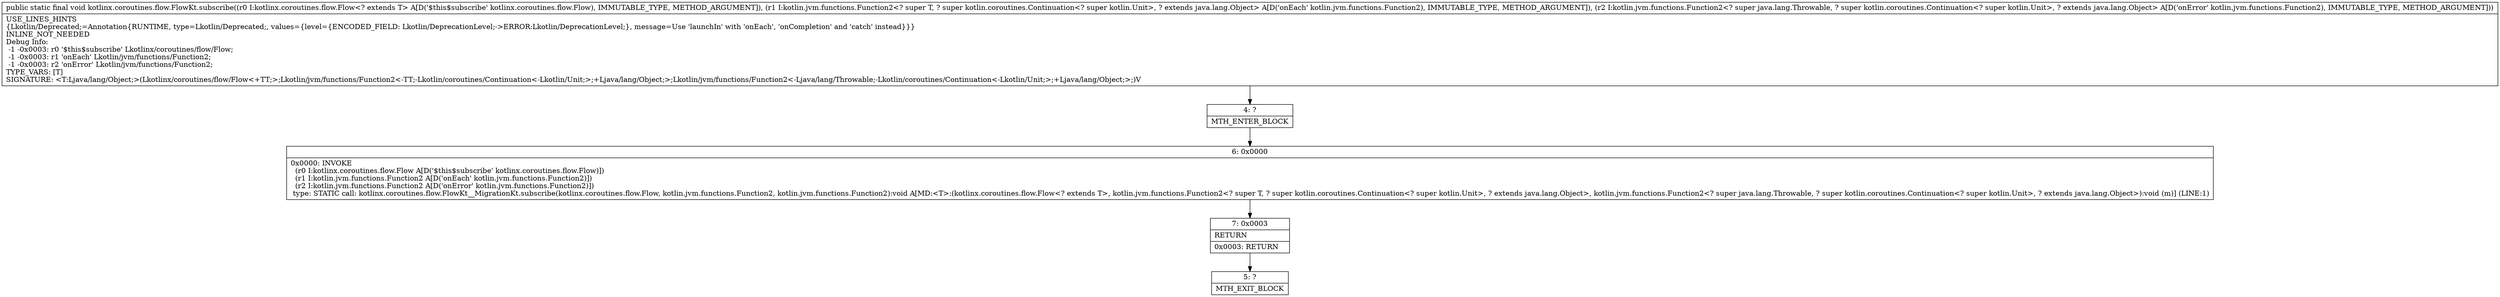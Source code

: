 digraph "CFG forkotlinx.coroutines.flow.FlowKt.subscribe(Lkotlinx\/coroutines\/flow\/Flow;Lkotlin\/jvm\/functions\/Function2;Lkotlin\/jvm\/functions\/Function2;)V" {
Node_4 [shape=record,label="{4\:\ ?|MTH_ENTER_BLOCK\l}"];
Node_6 [shape=record,label="{6\:\ 0x0000|0x0000: INVOKE  \l  (r0 I:kotlinx.coroutines.flow.Flow A[D('$this$subscribe' kotlinx.coroutines.flow.Flow)])\l  (r1 I:kotlin.jvm.functions.Function2 A[D('onEach' kotlin.jvm.functions.Function2)])\l  (r2 I:kotlin.jvm.functions.Function2 A[D('onError' kotlin.jvm.functions.Function2)])\l type: STATIC call: kotlinx.coroutines.flow.FlowKt__MigrationKt.subscribe(kotlinx.coroutines.flow.Flow, kotlin.jvm.functions.Function2, kotlin.jvm.functions.Function2):void A[MD:\<T\>:(kotlinx.coroutines.flow.Flow\<? extends T\>, kotlin.jvm.functions.Function2\<? super T, ? super kotlin.coroutines.Continuation\<? super kotlin.Unit\>, ? extends java.lang.Object\>, kotlin.jvm.functions.Function2\<? super java.lang.Throwable, ? super kotlin.coroutines.Continuation\<? super kotlin.Unit\>, ? extends java.lang.Object\>):void (m)] (LINE:1)\l}"];
Node_7 [shape=record,label="{7\:\ 0x0003|RETURN\l|0x0003: RETURN   \l}"];
Node_5 [shape=record,label="{5\:\ ?|MTH_EXIT_BLOCK\l}"];
MethodNode[shape=record,label="{public static final void kotlinx.coroutines.flow.FlowKt.subscribe((r0 I:kotlinx.coroutines.flow.Flow\<? extends T\> A[D('$this$subscribe' kotlinx.coroutines.flow.Flow), IMMUTABLE_TYPE, METHOD_ARGUMENT]), (r1 I:kotlin.jvm.functions.Function2\<? super T, ? super kotlin.coroutines.Continuation\<? super kotlin.Unit\>, ? extends java.lang.Object\> A[D('onEach' kotlin.jvm.functions.Function2), IMMUTABLE_TYPE, METHOD_ARGUMENT]), (r2 I:kotlin.jvm.functions.Function2\<? super java.lang.Throwable, ? super kotlin.coroutines.Continuation\<? super kotlin.Unit\>, ? extends java.lang.Object\> A[D('onError' kotlin.jvm.functions.Function2), IMMUTABLE_TYPE, METHOD_ARGUMENT]))  | USE_LINES_HINTS\l\{Lkotlin\/Deprecated;=Annotation\{RUNTIME, type=Lkotlin\/Deprecated;, values=\{level=\{ENCODED_FIELD: Lkotlin\/DeprecationLevel;\-\>ERROR:Lkotlin\/DeprecationLevel;\}, message=Use 'launchIn' with 'onEach', 'onCompletion' and 'catch' instead\}\}\}\lINLINE_NOT_NEEDED\lDebug Info:\l  \-1 \-0x0003: r0 '$this$subscribe' Lkotlinx\/coroutines\/flow\/Flow;\l  \-1 \-0x0003: r1 'onEach' Lkotlin\/jvm\/functions\/Function2;\l  \-1 \-0x0003: r2 'onError' Lkotlin\/jvm\/functions\/Function2;\lTYPE_VARS: [T]\lSIGNATURE: \<T:Ljava\/lang\/Object;\>(Lkotlinx\/coroutines\/flow\/Flow\<+TT;\>;Lkotlin\/jvm\/functions\/Function2\<\-TT;\-Lkotlin\/coroutines\/Continuation\<\-Lkotlin\/Unit;\>;+Ljava\/lang\/Object;\>;Lkotlin\/jvm\/functions\/Function2\<\-Ljava\/lang\/Throwable;\-Lkotlin\/coroutines\/Continuation\<\-Lkotlin\/Unit;\>;+Ljava\/lang\/Object;\>;)V\l}"];
MethodNode -> Node_4;Node_4 -> Node_6;
Node_6 -> Node_7;
Node_7 -> Node_5;
}

